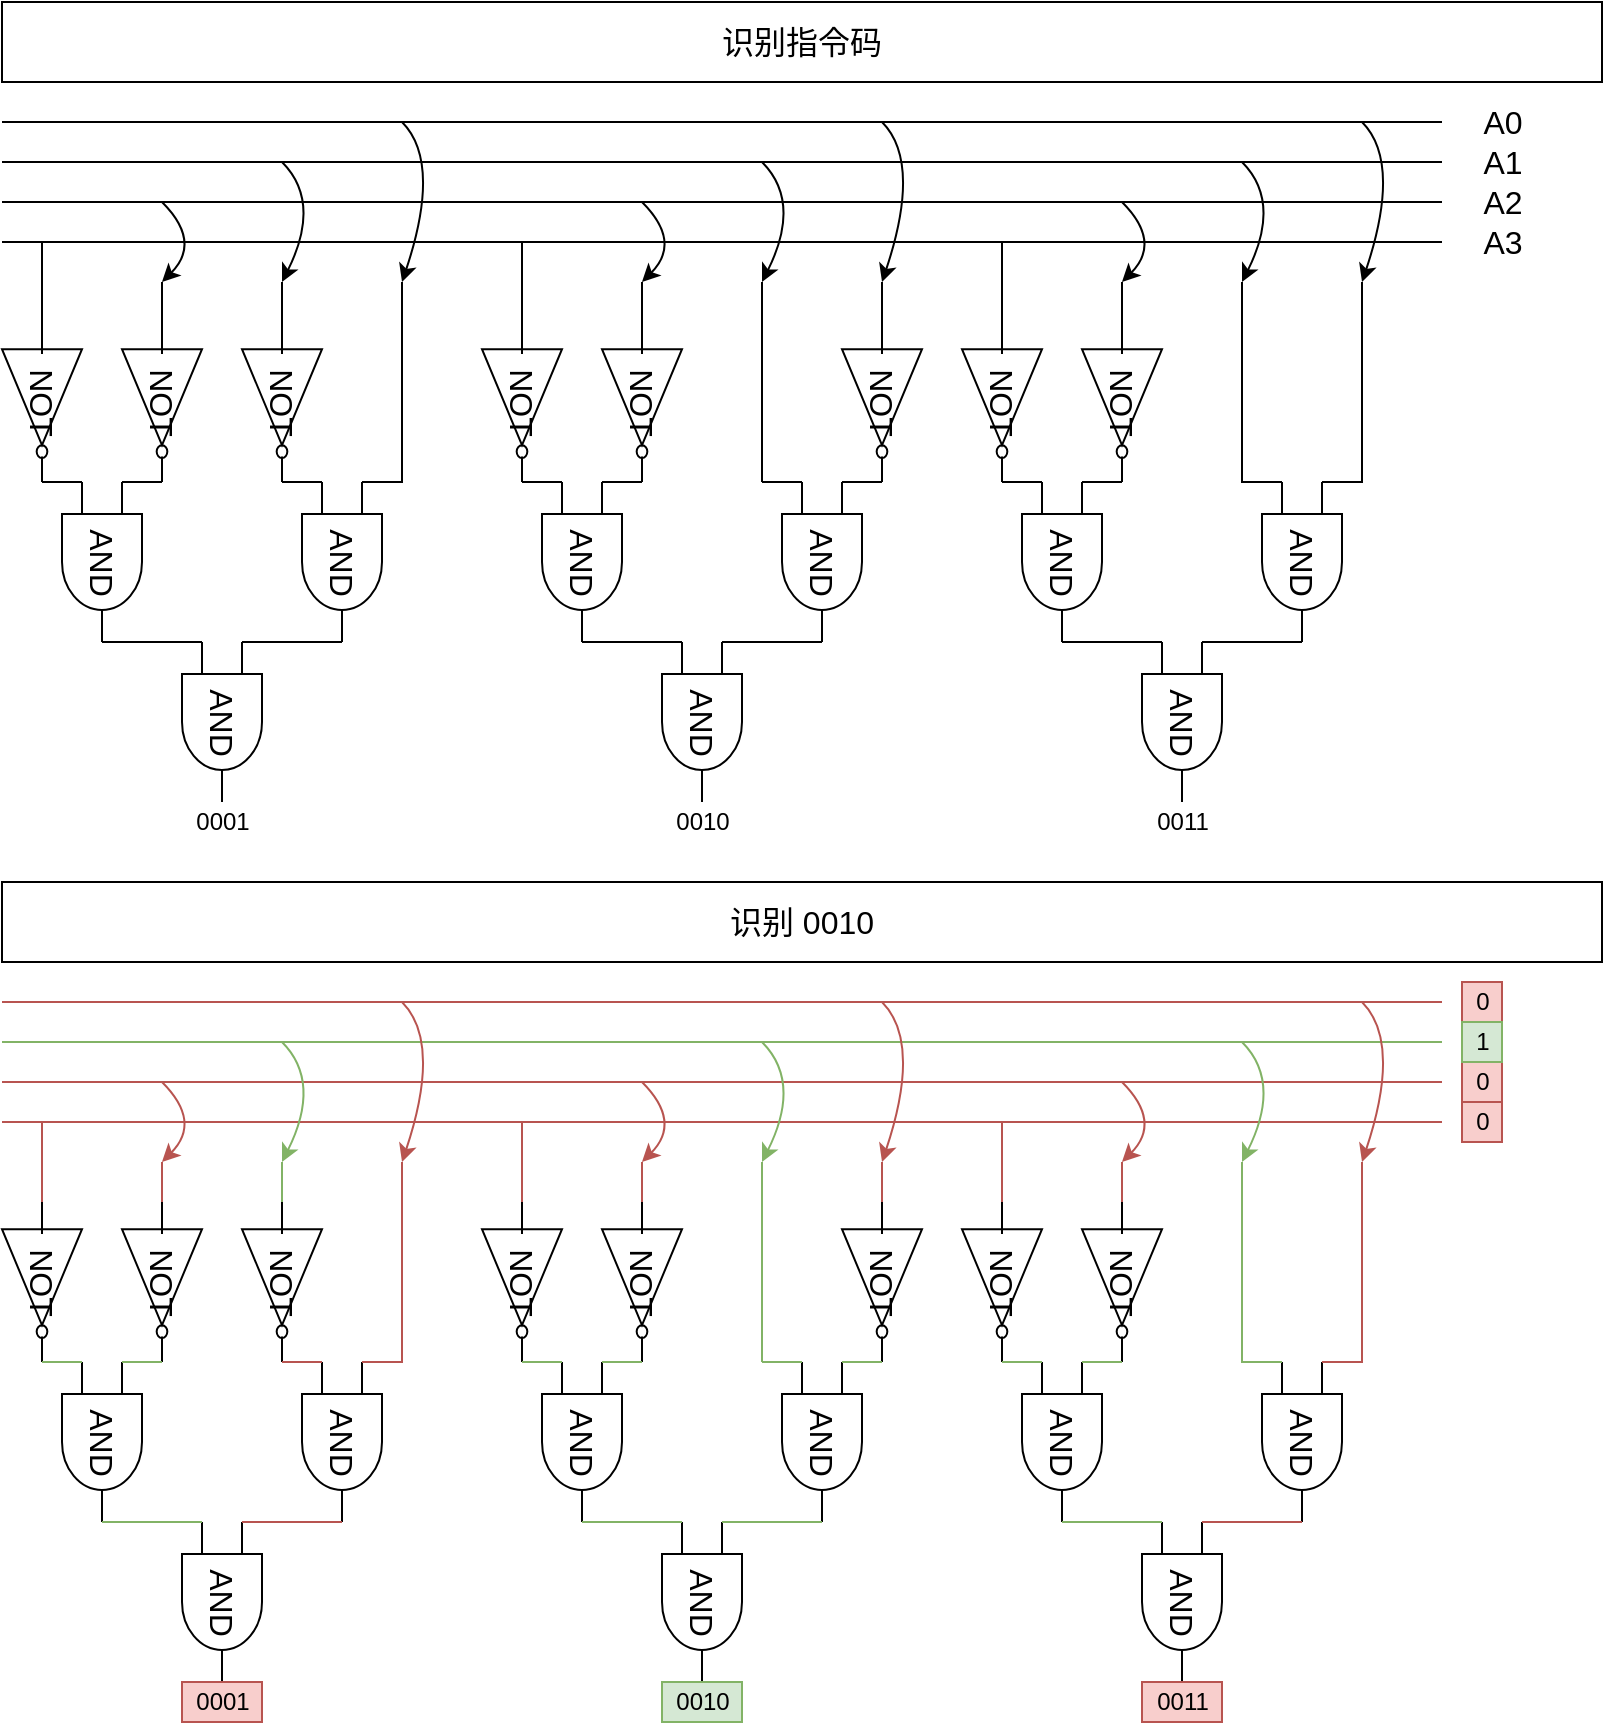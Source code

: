 <mxfile version="17.4.2" type="device"><diagram id="Oylct60OuAKczQ3MCjvH" name="第 1 页"><mxGraphModel dx="1088" dy="843" grid="1" gridSize="10" guides="0" tooltips="1" connect="1" arrows="0" fold="1" page="1" pageScale="1" pageWidth="827" pageHeight="1169" math="0" shadow="0"><root><mxCell id="0"/><mxCell id="1" parent="0"/><mxCell id="Bjwdq1uFMwNxyqImqjpS-1" value="识别指令码" style="rounded=0;whiteSpace=wrap;html=1;fontSize=16;fillColor=none;container=0;" parent="1" vertex="1"><mxGeometry x="40" y="40" width="800" height="40" as="geometry"/></mxCell><mxCell id="yXhciMyI2KBBMfwMNFE3-1" value="AND" style="verticalLabelPosition=middle;shadow=0;dashed=0;align=center;html=1;verticalAlign=middle;shape=mxgraph.electrical.logic_gates.logic_gate;operation=and;fontSize=16;strokeColor=#000000;fillColor=none;labelPosition=center;container=0;rotation=90;" parent="1" vertex="1"><mxGeometry x="50" y="300" width="80" height="40" as="geometry"/></mxCell><mxCell id="yXhciMyI2KBBMfwMNFE3-2" value="NOT" style="verticalLabelPosition=middle;shadow=0;dashed=0;align=center;html=1;verticalAlign=middle;shape=mxgraph.electrical.logic_gates.inverter_2;fontSize=16;strokeColor=#000000;fillColor=none;labelPosition=center;container=0;rotation=90;" parent="1" vertex="1"><mxGeometry x="80" y="220" width="80" height="40" as="geometry"/></mxCell><mxCell id="yXhciMyI2KBBMfwMNFE3-3" value="NOT" style="verticalLabelPosition=middle;shadow=0;dashed=0;align=center;html=1;verticalAlign=middle;shape=mxgraph.electrical.logic_gates.inverter_2;fontSize=16;strokeColor=#000000;fillColor=none;labelPosition=center;container=0;rotation=90;" parent="1" vertex="1"><mxGeometry x="20" y="220" width="80" height="40" as="geometry"/></mxCell><mxCell id="yXhciMyI2KBBMfwMNFE3-4" value="NOT" style="verticalLabelPosition=middle;shadow=0;dashed=0;align=center;html=1;verticalAlign=middle;shape=mxgraph.electrical.logic_gates.inverter_2;fontSize=16;strokeColor=#000000;fillColor=none;labelPosition=center;container=0;rotation=90;" parent="1" vertex="1"><mxGeometry x="140" y="220" width="80" height="40" as="geometry"/></mxCell><mxCell id="yXhciMyI2KBBMfwMNFE3-6" value="AND" style="verticalLabelPosition=middle;shadow=0;dashed=0;align=center;html=1;verticalAlign=middle;shape=mxgraph.electrical.logic_gates.logic_gate;operation=and;fontSize=16;strokeColor=#000000;fillColor=none;labelPosition=center;container=0;rotation=90;" parent="1" vertex="1"><mxGeometry x="170" y="300" width="80" height="40" as="geometry"/></mxCell><mxCell id="yXhciMyI2KBBMfwMNFE3-7" value="AND" style="verticalLabelPosition=middle;shadow=0;dashed=0;align=center;html=1;verticalAlign=middle;shape=mxgraph.electrical.logic_gates.logic_gate;operation=and;fontSize=16;strokeColor=#000000;fillColor=none;labelPosition=center;container=0;rotation=90;" parent="1" vertex="1"><mxGeometry x="110" y="380" width="80" height="40" as="geometry"/></mxCell><mxCell id="yXhciMyI2KBBMfwMNFE3-8" value="" style="endArrow=none;html=1;rounded=0;" parent="1" edge="1"><mxGeometry width="50" height="50" relative="1" as="geometry"><mxPoint x="40" y="160" as="sourcePoint"/><mxPoint x="760" y="160" as="targetPoint"/></mxGeometry></mxCell><mxCell id="yXhciMyI2KBBMfwMNFE3-9" value="" style="endArrow=none;html=1;rounded=0;" parent="1" edge="1"><mxGeometry width="50" height="50" relative="1" as="geometry"><mxPoint x="40" y="140" as="sourcePoint"/><mxPoint x="760" y="140" as="targetPoint"/></mxGeometry></mxCell><mxCell id="yXhciMyI2KBBMfwMNFE3-10" value="" style="endArrow=none;html=1;rounded=0;" parent="1" edge="1"><mxGeometry width="50" height="50" relative="1" as="geometry"><mxPoint x="40" y="120" as="sourcePoint"/><mxPoint x="760" y="120" as="targetPoint"/></mxGeometry></mxCell><mxCell id="yXhciMyI2KBBMfwMNFE3-11" value="" style="endArrow=none;html=1;rounded=0;" parent="1" edge="1"><mxGeometry width="50" height="50" relative="1" as="geometry"><mxPoint x="40" y="100" as="sourcePoint"/><mxPoint x="760" y="100" as="targetPoint"/></mxGeometry></mxCell><mxCell id="yXhciMyI2KBBMfwMNFE3-12" value="" style="curved=1;endArrow=classic;html=1;rounded=0;fontSize=16;strokeColor=#000000;" parent="1" edge="1"><mxGeometry width="50" height="50" relative="1" as="geometry"><mxPoint x="120" y="140" as="sourcePoint"/><mxPoint x="120" y="180" as="targetPoint"/><Array as="points"><mxPoint x="140" y="160"/></Array></mxGeometry></mxCell><mxCell id="yXhciMyI2KBBMfwMNFE3-13" value="" style="curved=1;endArrow=classic;html=1;rounded=0;fontSize=16;strokeColor=#000000;" parent="1" edge="1"><mxGeometry width="50" height="50" relative="1" as="geometry"><mxPoint x="240" y="100" as="sourcePoint"/><mxPoint x="240" y="180" as="targetPoint"/><Array as="points"><mxPoint x="260" y="120"/></Array></mxGeometry></mxCell><mxCell id="yXhciMyI2KBBMfwMNFE3-14" value="" style="curved=1;endArrow=classic;html=1;rounded=0;fontSize=16;strokeColor=#000000;" parent="1" edge="1"><mxGeometry width="50" height="50" relative="1" as="geometry"><mxPoint x="180" y="120" as="sourcePoint"/><mxPoint x="180" y="180" as="targetPoint"/><Array as="points"><mxPoint x="200" y="140"/></Array></mxGeometry></mxCell><mxCell id="yXhciMyI2KBBMfwMNFE3-15" value="" style="endArrow=none;html=1;rounded=0;exitX=0;exitY=0.5;exitDx=0;exitDy=0;exitPerimeter=0;" parent="1" source="yXhciMyI2KBBMfwMNFE3-3" edge="1"><mxGeometry width="50" height="50" relative="1" as="geometry"><mxPoint x="60" y="160" as="sourcePoint"/><mxPoint x="60" y="160" as="targetPoint"/></mxGeometry></mxCell><mxCell id="yXhciMyI2KBBMfwMNFE3-19" value="" style="endArrow=none;html=1;rounded=0;exitX=0;exitY=0.75;exitDx=0;exitDy=0;exitPerimeter=0;entryX=1;entryY=0.5;entryDx=0;entryDy=0;entryPerimeter=0;" parent="1" source="yXhciMyI2KBBMfwMNFE3-1" target="yXhciMyI2KBBMfwMNFE3-3" edge="1"><mxGeometry width="50" height="50" relative="1" as="geometry"><mxPoint x="150" y="210" as="sourcePoint"/><mxPoint x="150" y="170" as="targetPoint"/></mxGeometry></mxCell><mxCell id="yXhciMyI2KBBMfwMNFE3-20" value="" style="endArrow=none;html=1;rounded=0;exitX=0;exitY=0.25;exitDx=0;exitDy=0;exitPerimeter=0;entryX=1;entryY=0.5;entryDx=0;entryDy=0;entryPerimeter=0;" parent="1" source="yXhciMyI2KBBMfwMNFE3-1" target="yXhciMyI2KBBMfwMNFE3-2" edge="1"><mxGeometry width="50" height="50" relative="1" as="geometry"><mxPoint x="100" y="330" as="sourcePoint"/><mxPoint x="70" y="290" as="targetPoint"/></mxGeometry></mxCell><mxCell id="yXhciMyI2KBBMfwMNFE3-21" value="" style="endArrow=none;html=1;rounded=0;exitX=0;exitY=0.75;exitDx=0;exitDy=0;exitPerimeter=0;entryX=1;entryY=0.5;entryDx=0;entryDy=0;entryPerimeter=0;" parent="1" source="yXhciMyI2KBBMfwMNFE3-6" target="yXhciMyI2KBBMfwMNFE3-4" edge="1"><mxGeometry width="50" height="50" relative="1" as="geometry"><mxPoint x="120" y="330" as="sourcePoint"/><mxPoint x="150" y="290" as="targetPoint"/></mxGeometry></mxCell><mxCell id="yXhciMyI2KBBMfwMNFE3-22" value="" style="endArrow=none;html=1;rounded=0;exitX=0;exitY=0.25;exitDx=0;exitDy=0;exitPerimeter=0;" parent="1" source="yXhciMyI2KBBMfwMNFE3-6" edge="1"><mxGeometry width="50" height="50" relative="1" as="geometry"><mxPoint x="260" y="330" as="sourcePoint"/><mxPoint x="240" y="180" as="targetPoint"/><Array as="points"><mxPoint x="240" y="280"/></Array></mxGeometry></mxCell><mxCell id="yXhciMyI2KBBMfwMNFE3-23" value="" style="endArrow=none;html=1;rounded=0;exitX=0;exitY=0.25;exitDx=0;exitDy=0;exitPerimeter=0;entryX=1;entryY=0.5;entryDx=0;entryDy=0;entryPerimeter=0;" parent="1" source="yXhciMyI2KBBMfwMNFE3-7" target="yXhciMyI2KBBMfwMNFE3-6" edge="1"><mxGeometry width="50" height="50" relative="1" as="geometry"><mxPoint x="280" y="290" as="sourcePoint"/><mxPoint x="310" y="250" as="targetPoint"/></mxGeometry></mxCell><mxCell id="yXhciMyI2KBBMfwMNFE3-24" value="" style="endArrow=none;html=1;rounded=0;entryX=1;entryY=0.5;entryDx=0;entryDy=0;entryPerimeter=0;exitX=0;exitY=0.75;exitDx=0;exitDy=0;exitPerimeter=0;" parent="1" source="yXhciMyI2KBBMfwMNFE3-7" target="yXhciMyI2KBBMfwMNFE3-1" edge="1"><mxGeometry width="50" height="50" relative="1" as="geometry"><mxPoint x="170" y="400" as="sourcePoint"/><mxPoint x="270" y="370" as="targetPoint"/></mxGeometry></mxCell><mxCell id="yXhciMyI2KBBMfwMNFE3-25" value="" style="endArrow=none;html=1;rounded=0;exitX=0;exitY=0.5;exitDx=0;exitDy=0;exitPerimeter=0;" parent="1" source="yXhciMyI2KBBMfwMNFE3-2" edge="1"><mxGeometry width="50" height="50" relative="1" as="geometry"><mxPoint x="70" y="210" as="sourcePoint"/><mxPoint x="120" y="180" as="targetPoint"/></mxGeometry></mxCell><mxCell id="yXhciMyI2KBBMfwMNFE3-26" value="" style="endArrow=none;html=1;rounded=0;exitX=0;exitY=0.5;exitDx=0;exitDy=0;exitPerimeter=0;" parent="1" source="yXhciMyI2KBBMfwMNFE3-4" edge="1"><mxGeometry width="50" height="50" relative="1" as="geometry"><mxPoint x="150" y="210" as="sourcePoint"/><mxPoint x="180" y="180" as="targetPoint"/></mxGeometry></mxCell><mxCell id="yXhciMyI2KBBMfwMNFE3-41" value="AND" style="verticalLabelPosition=middle;shadow=0;dashed=0;align=center;html=1;verticalAlign=middle;shape=mxgraph.electrical.logic_gates.logic_gate;operation=and;fontSize=16;strokeColor=#000000;fillColor=none;labelPosition=center;container=0;rotation=90;" parent="1" vertex="1"><mxGeometry x="290" y="300" width="80" height="40" as="geometry"/></mxCell><mxCell id="yXhciMyI2KBBMfwMNFE3-42" value="NOT" style="verticalLabelPosition=middle;shadow=0;dashed=0;align=center;html=1;verticalAlign=middle;shape=mxgraph.electrical.logic_gates.inverter_2;fontSize=16;strokeColor=#000000;fillColor=none;labelPosition=center;container=0;rotation=90;" parent="1" vertex="1"><mxGeometry x="320" y="220" width="80" height="40" as="geometry"/></mxCell><mxCell id="yXhciMyI2KBBMfwMNFE3-43" value="NOT" style="verticalLabelPosition=middle;shadow=0;dashed=0;align=center;html=1;verticalAlign=middle;shape=mxgraph.electrical.logic_gates.inverter_2;fontSize=16;strokeColor=#000000;fillColor=none;labelPosition=center;container=0;rotation=90;" parent="1" vertex="1"><mxGeometry x="260" y="220" width="80" height="40" as="geometry"/></mxCell><mxCell id="yXhciMyI2KBBMfwMNFE3-45" value="NOT" style="verticalLabelPosition=middle;shadow=0;dashed=0;align=center;html=1;verticalAlign=middle;shape=mxgraph.electrical.logic_gates.inverter_2;fontSize=16;strokeColor=#000000;fillColor=none;labelPosition=center;container=0;rotation=90;" parent="1" vertex="1"><mxGeometry x="440" y="220" width="80" height="40" as="geometry"/></mxCell><mxCell id="yXhciMyI2KBBMfwMNFE3-46" value="AND" style="verticalLabelPosition=middle;shadow=0;dashed=0;align=center;html=1;verticalAlign=middle;shape=mxgraph.electrical.logic_gates.logic_gate;operation=and;fontSize=16;strokeColor=#000000;fillColor=none;labelPosition=center;container=0;rotation=90;" parent="1" vertex="1"><mxGeometry x="410" y="300" width="80" height="40" as="geometry"/></mxCell><mxCell id="yXhciMyI2KBBMfwMNFE3-47" value="AND" style="verticalLabelPosition=middle;shadow=0;dashed=0;align=center;html=1;verticalAlign=middle;shape=mxgraph.electrical.logic_gates.logic_gate;operation=and;fontSize=16;strokeColor=#000000;fillColor=none;labelPosition=center;container=0;rotation=90;" parent="1" vertex="1"><mxGeometry x="350" y="380" width="80" height="40" as="geometry"/></mxCell><mxCell id="yXhciMyI2KBBMfwMNFE3-48" value="" style="curved=1;endArrow=classic;html=1;rounded=0;fontSize=16;strokeColor=#000000;" parent="1" edge="1"><mxGeometry width="50" height="50" relative="1" as="geometry"><mxPoint x="360" y="140" as="sourcePoint"/><mxPoint x="360" y="180" as="targetPoint"/><Array as="points"><mxPoint x="380" y="160"/></Array></mxGeometry></mxCell><mxCell id="yXhciMyI2KBBMfwMNFE3-49" value="" style="curved=1;endArrow=classic;html=1;rounded=0;fontSize=16;strokeColor=#000000;" parent="1" edge="1"><mxGeometry width="50" height="50" relative="1" as="geometry"><mxPoint x="480" y="100" as="sourcePoint"/><mxPoint x="480" y="180" as="targetPoint"/><Array as="points"><mxPoint x="500" y="120"/></Array></mxGeometry></mxCell><mxCell id="yXhciMyI2KBBMfwMNFE3-50" value="" style="curved=1;endArrow=classic;html=1;rounded=0;fontSize=16;strokeColor=#000000;" parent="1" edge="1"><mxGeometry width="50" height="50" relative="1" as="geometry"><mxPoint x="420" y="120" as="sourcePoint"/><mxPoint x="420" y="180" as="targetPoint"/><Array as="points"><mxPoint x="440" y="140"/></Array></mxGeometry></mxCell><mxCell id="yXhciMyI2KBBMfwMNFE3-51" value="" style="endArrow=none;html=1;rounded=0;exitX=0;exitY=0.5;exitDx=0;exitDy=0;exitPerimeter=0;" parent="1" source="yXhciMyI2KBBMfwMNFE3-43" edge="1"><mxGeometry width="50" height="50" relative="1" as="geometry"><mxPoint x="300" y="160" as="sourcePoint"/><mxPoint x="300" y="160" as="targetPoint"/></mxGeometry></mxCell><mxCell id="yXhciMyI2KBBMfwMNFE3-52" value="" style="endArrow=none;html=1;rounded=0;exitX=0;exitY=0.75;exitDx=0;exitDy=0;exitPerimeter=0;entryX=1;entryY=0.5;entryDx=0;entryDy=0;entryPerimeter=0;" parent="1" source="yXhciMyI2KBBMfwMNFE3-41" target="yXhciMyI2KBBMfwMNFE3-43" edge="1"><mxGeometry width="50" height="50" relative="1" as="geometry"><mxPoint x="390" y="210" as="sourcePoint"/><mxPoint x="390" y="170" as="targetPoint"/></mxGeometry></mxCell><mxCell id="yXhciMyI2KBBMfwMNFE3-53" value="" style="endArrow=none;html=1;rounded=0;exitX=0;exitY=0.25;exitDx=0;exitDy=0;exitPerimeter=0;entryX=1;entryY=0.5;entryDx=0;entryDy=0;entryPerimeter=0;" parent="1" source="yXhciMyI2KBBMfwMNFE3-41" target="yXhciMyI2KBBMfwMNFE3-42" edge="1"><mxGeometry width="50" height="50" relative="1" as="geometry"><mxPoint x="340" y="330" as="sourcePoint"/><mxPoint x="310" y="290" as="targetPoint"/></mxGeometry></mxCell><mxCell id="yXhciMyI2KBBMfwMNFE3-54" value="" style="endArrow=none;html=1;rounded=0;exitX=0;exitY=0.75;exitDx=0;exitDy=0;exitPerimeter=0;entryX=1;entryY=0.5;entryDx=0;entryDy=0;entryPerimeter=0;" parent="1" source="yXhciMyI2KBBMfwMNFE3-46" edge="1"><mxGeometry width="50" height="50" relative="1" as="geometry"><mxPoint x="320" y="330" as="sourcePoint"/><mxPoint x="420" y="280" as="targetPoint"/></mxGeometry></mxCell><mxCell id="yXhciMyI2KBBMfwMNFE3-55" value="" style="endArrow=none;html=1;rounded=0;exitX=0;exitY=0.25;exitDx=0;exitDy=0;exitPerimeter=0;entryX=1;entryY=0.5;entryDx=0;entryDy=0;entryPerimeter=0;" parent="1" source="yXhciMyI2KBBMfwMNFE3-46" target="yXhciMyI2KBBMfwMNFE3-45" edge="1"><mxGeometry width="50" height="50" relative="1" as="geometry"><mxPoint x="460" y="330" as="sourcePoint"/><mxPoint x="430" y="290" as="targetPoint"/></mxGeometry></mxCell><mxCell id="yXhciMyI2KBBMfwMNFE3-56" value="" style="endArrow=none;html=1;rounded=0;exitX=0;exitY=0.25;exitDx=0;exitDy=0;exitPerimeter=0;entryX=1;entryY=0.5;entryDx=0;entryDy=0;entryPerimeter=0;" parent="1" source="yXhciMyI2KBBMfwMNFE3-47" target="yXhciMyI2KBBMfwMNFE3-46" edge="1"><mxGeometry width="50" height="50" relative="1" as="geometry"><mxPoint x="520" y="290" as="sourcePoint"/><mxPoint x="550" y="250" as="targetPoint"/></mxGeometry></mxCell><mxCell id="yXhciMyI2KBBMfwMNFE3-57" value="" style="endArrow=none;html=1;rounded=0;entryX=1;entryY=0.5;entryDx=0;entryDy=0;entryPerimeter=0;exitX=0;exitY=0.75;exitDx=0;exitDy=0;exitPerimeter=0;" parent="1" source="yXhciMyI2KBBMfwMNFE3-47" target="yXhciMyI2KBBMfwMNFE3-41" edge="1"><mxGeometry width="50" height="50" relative="1" as="geometry"><mxPoint x="410" y="400" as="sourcePoint"/><mxPoint x="510" y="370" as="targetPoint"/></mxGeometry></mxCell><mxCell id="yXhciMyI2KBBMfwMNFE3-58" value="" style="endArrow=none;html=1;rounded=0;exitX=0;exitY=0.5;exitDx=0;exitDy=0;exitPerimeter=0;" parent="1" source="yXhciMyI2KBBMfwMNFE3-42" edge="1"><mxGeometry width="50" height="50" relative="1" as="geometry"><mxPoint x="310" y="210" as="sourcePoint"/><mxPoint x="360" y="180" as="targetPoint"/></mxGeometry></mxCell><mxCell id="yXhciMyI2KBBMfwMNFE3-59" value="" style="endArrow=none;html=1;rounded=0;" parent="1" edge="1"><mxGeometry width="50" height="50" relative="1" as="geometry"><mxPoint x="420" y="280" as="sourcePoint"/><mxPoint x="420" y="180" as="targetPoint"/></mxGeometry></mxCell><mxCell id="yXhciMyI2KBBMfwMNFE3-60" value="" style="endArrow=none;html=1;rounded=0;exitX=0;exitY=0.5;exitDx=0;exitDy=0;exitPerimeter=0;" parent="1" source="yXhciMyI2KBBMfwMNFE3-45" edge="1"><mxGeometry width="50" height="50" relative="1" as="geometry"><mxPoint x="430" y="210" as="sourcePoint"/><mxPoint x="480" y="180" as="targetPoint"/></mxGeometry></mxCell><mxCell id="yXhciMyI2KBBMfwMNFE3-61" value="AND" style="verticalLabelPosition=middle;shadow=0;dashed=0;align=center;html=1;verticalAlign=middle;shape=mxgraph.electrical.logic_gates.logic_gate;operation=and;fontSize=16;strokeColor=#000000;fillColor=none;labelPosition=center;container=0;rotation=90;" parent="1" vertex="1"><mxGeometry x="530" y="300" width="80" height="40" as="geometry"/></mxCell><mxCell id="yXhciMyI2KBBMfwMNFE3-62" value="NOT" style="verticalLabelPosition=middle;shadow=0;dashed=0;align=center;html=1;verticalAlign=middle;shape=mxgraph.electrical.logic_gates.inverter_2;fontSize=16;strokeColor=#000000;fillColor=none;labelPosition=center;container=0;rotation=90;" parent="1" vertex="1"><mxGeometry x="560" y="220" width="80" height="40" as="geometry"/></mxCell><mxCell id="yXhciMyI2KBBMfwMNFE3-63" value="NOT" style="verticalLabelPosition=middle;shadow=0;dashed=0;align=center;html=1;verticalAlign=middle;shape=mxgraph.electrical.logic_gates.inverter_2;fontSize=16;strokeColor=#000000;fillColor=none;labelPosition=center;container=0;rotation=90;" parent="1" vertex="1"><mxGeometry x="500" y="220" width="80" height="40" as="geometry"/></mxCell><mxCell id="yXhciMyI2KBBMfwMNFE3-66" value="AND" style="verticalLabelPosition=middle;shadow=0;dashed=0;align=center;html=1;verticalAlign=middle;shape=mxgraph.electrical.logic_gates.logic_gate;operation=and;fontSize=16;strokeColor=#000000;fillColor=none;labelPosition=center;container=0;rotation=90;" parent="1" vertex="1"><mxGeometry x="650" y="300" width="80" height="40" as="geometry"/></mxCell><mxCell id="yXhciMyI2KBBMfwMNFE3-67" value="AND" style="verticalLabelPosition=middle;shadow=0;dashed=0;align=center;html=1;verticalAlign=middle;shape=mxgraph.electrical.logic_gates.logic_gate;operation=and;fontSize=16;strokeColor=#000000;fillColor=none;labelPosition=center;container=0;rotation=90;" parent="1" vertex="1"><mxGeometry x="590" y="380" width="80" height="40" as="geometry"/></mxCell><mxCell id="yXhciMyI2KBBMfwMNFE3-68" value="" style="curved=1;endArrow=classic;html=1;rounded=0;fontSize=16;strokeColor=#000000;" parent="1" edge="1"><mxGeometry width="50" height="50" relative="1" as="geometry"><mxPoint x="600" y="140" as="sourcePoint"/><mxPoint x="600" y="180" as="targetPoint"/><Array as="points"><mxPoint x="620" y="160"/></Array></mxGeometry></mxCell><mxCell id="yXhciMyI2KBBMfwMNFE3-69" value="" style="curved=1;endArrow=classic;html=1;rounded=0;fontSize=16;strokeColor=#000000;" parent="1" edge="1"><mxGeometry width="50" height="50" relative="1" as="geometry"><mxPoint x="720" y="100" as="sourcePoint"/><mxPoint x="720" y="180" as="targetPoint"/><Array as="points"><mxPoint x="740" y="120"/></Array></mxGeometry></mxCell><mxCell id="yXhciMyI2KBBMfwMNFE3-70" value="" style="curved=1;endArrow=classic;html=1;rounded=0;fontSize=16;strokeColor=#000000;" parent="1" edge="1"><mxGeometry width="50" height="50" relative="1" as="geometry"><mxPoint x="660" y="120" as="sourcePoint"/><mxPoint x="660" y="180" as="targetPoint"/><Array as="points"><mxPoint x="680" y="140"/></Array></mxGeometry></mxCell><mxCell id="yXhciMyI2KBBMfwMNFE3-71" value="" style="endArrow=none;html=1;rounded=0;exitX=0;exitY=0.5;exitDx=0;exitDy=0;exitPerimeter=0;" parent="1" source="yXhciMyI2KBBMfwMNFE3-63" edge="1"><mxGeometry width="50" height="50" relative="1" as="geometry"><mxPoint x="520" y="160" as="sourcePoint"/><mxPoint x="540" y="160" as="targetPoint"/></mxGeometry></mxCell><mxCell id="yXhciMyI2KBBMfwMNFE3-72" value="" style="endArrow=none;html=1;rounded=0;exitX=0;exitY=0.75;exitDx=0;exitDy=0;exitPerimeter=0;entryX=1;entryY=0.5;entryDx=0;entryDy=0;entryPerimeter=0;" parent="1" source="yXhciMyI2KBBMfwMNFE3-61" target="yXhciMyI2KBBMfwMNFE3-63" edge="1"><mxGeometry width="50" height="50" relative="1" as="geometry"><mxPoint x="610" y="210" as="sourcePoint"/><mxPoint x="610" y="170" as="targetPoint"/></mxGeometry></mxCell><mxCell id="yXhciMyI2KBBMfwMNFE3-73" value="" style="endArrow=none;html=1;rounded=0;exitX=0;exitY=0.25;exitDx=0;exitDy=0;exitPerimeter=0;entryX=1;entryY=0.5;entryDx=0;entryDy=0;entryPerimeter=0;" parent="1" source="yXhciMyI2KBBMfwMNFE3-61" target="yXhciMyI2KBBMfwMNFE3-62" edge="1"><mxGeometry width="50" height="50" relative="1" as="geometry"><mxPoint x="560" y="330" as="sourcePoint"/><mxPoint x="530" y="290" as="targetPoint"/></mxGeometry></mxCell><mxCell id="yXhciMyI2KBBMfwMNFE3-74" value="" style="endArrow=none;html=1;rounded=0;exitX=0;exitY=0.75;exitDx=0;exitDy=0;exitPerimeter=0;" parent="1" source="yXhciMyI2KBBMfwMNFE3-66" edge="1"><mxGeometry width="50" height="50" relative="1" as="geometry"><mxPoint x="540" y="330" as="sourcePoint"/><mxPoint x="660" y="180" as="targetPoint"/><Array as="points"><mxPoint x="660" y="280"/></Array></mxGeometry></mxCell><mxCell id="yXhciMyI2KBBMfwMNFE3-75" value="" style="endArrow=none;html=1;rounded=0;exitX=0;exitY=0.25;exitDx=0;exitDy=0;exitPerimeter=0;" parent="1" source="yXhciMyI2KBBMfwMNFE3-66" edge="1"><mxGeometry width="50" height="50" relative="1" as="geometry"><mxPoint x="680" y="330" as="sourcePoint"/><mxPoint x="720" y="180" as="targetPoint"/><Array as="points"><mxPoint x="720" y="280"/></Array></mxGeometry></mxCell><mxCell id="yXhciMyI2KBBMfwMNFE3-76" value="" style="endArrow=none;html=1;rounded=0;exitX=0;exitY=0.25;exitDx=0;exitDy=0;exitPerimeter=0;entryX=1;entryY=0.5;entryDx=0;entryDy=0;entryPerimeter=0;" parent="1" source="yXhciMyI2KBBMfwMNFE3-67" target="yXhciMyI2KBBMfwMNFE3-66" edge="1"><mxGeometry width="50" height="50" relative="1" as="geometry"><mxPoint x="740" y="290" as="sourcePoint"/><mxPoint x="770" y="250" as="targetPoint"/></mxGeometry></mxCell><mxCell id="yXhciMyI2KBBMfwMNFE3-77" value="" style="endArrow=none;html=1;rounded=0;entryX=1;entryY=0.5;entryDx=0;entryDy=0;entryPerimeter=0;exitX=0;exitY=0.75;exitDx=0;exitDy=0;exitPerimeter=0;" parent="1" source="yXhciMyI2KBBMfwMNFE3-67" target="yXhciMyI2KBBMfwMNFE3-61" edge="1"><mxGeometry width="50" height="50" relative="1" as="geometry"><mxPoint x="630" y="400" as="sourcePoint"/><mxPoint x="730" y="370" as="targetPoint"/></mxGeometry></mxCell><mxCell id="yXhciMyI2KBBMfwMNFE3-78" value="" style="endArrow=none;html=1;rounded=0;exitX=0;exitY=0.5;exitDx=0;exitDy=0;exitPerimeter=0;" parent="1" source="yXhciMyI2KBBMfwMNFE3-62" edge="1"><mxGeometry width="50" height="50" relative="1" as="geometry"><mxPoint x="530" y="210" as="sourcePoint"/><mxPoint x="600" y="180" as="targetPoint"/></mxGeometry></mxCell><mxCell id="yXhciMyI2KBBMfwMNFE3-81" value="识别 0010" style="rounded=0;whiteSpace=wrap;html=1;fontSize=16;fillColor=none;container=0;" parent="1" vertex="1"><mxGeometry x="40" y="480" width="800" height="40" as="geometry"/></mxCell><mxCell id="yXhciMyI2KBBMfwMNFE3-142" value="0" style="text;html=1;align=center;verticalAlign=middle;resizable=0;points=[];autosize=1;strokeColor=#b85450;fillColor=#f8cecc;" parent="1" vertex="1"><mxGeometry x="770" y="530" width="20" height="20" as="geometry"/></mxCell><mxCell id="yXhciMyI2KBBMfwMNFE3-143" value="0" style="text;html=1;align=center;verticalAlign=middle;resizable=0;points=[];autosize=1;strokeColor=#b85450;fillColor=#f8cecc;" parent="1" vertex="1"><mxGeometry x="770" y="570" width="20" height="20" as="geometry"/></mxCell><mxCell id="yXhciMyI2KBBMfwMNFE3-144" value="1" style="text;html=1;align=center;verticalAlign=middle;resizable=0;points=[];autosize=1;strokeColor=#82b366;fillColor=#d5e8d4;" parent="1" vertex="1"><mxGeometry x="770" y="550" width="20" height="20" as="geometry"/></mxCell><mxCell id="yXhciMyI2KBBMfwMNFE3-145" value="0" style="text;html=1;align=center;verticalAlign=middle;resizable=0;points=[];autosize=1;strokeColor=#b85450;fillColor=#f8cecc;" parent="1" vertex="1"><mxGeometry x="770" y="590" width="20" height="20" as="geometry"/></mxCell><mxCell id="RJuWQP_XhWAWYQHJoT2b-1" value="0001" style="text;html=1;align=center;verticalAlign=middle;resizable=0;points=[];autosize=1;" parent="1" vertex="1"><mxGeometry x="130" y="440" width="40" height="20" as="geometry"/></mxCell><mxCell id="RJuWQP_XhWAWYQHJoT2b-2" value="0010" style="text;html=1;align=center;verticalAlign=middle;resizable=0;points=[];autosize=1;" parent="1" vertex="1"><mxGeometry x="370" y="440" width="40" height="20" as="geometry"/></mxCell><mxCell id="RJuWQP_XhWAWYQHJoT2b-3" value="0011" style="text;html=1;align=center;verticalAlign=middle;resizable=0;points=[];autosize=1;" parent="1" vertex="1"><mxGeometry x="610" y="440" width="40" height="20" as="geometry"/></mxCell><mxCell id="RJuWQP_XhWAWYQHJoT2b-4" value="AND" style="verticalLabelPosition=middle;shadow=0;dashed=0;align=center;html=1;verticalAlign=middle;shape=mxgraph.electrical.logic_gates.logic_gate;operation=and;fontSize=16;strokeColor=#000000;fillColor=none;labelPosition=center;container=0;rotation=90;" parent="1" vertex="1"><mxGeometry x="50" y="740" width="80" height="40" as="geometry"/></mxCell><mxCell id="RJuWQP_XhWAWYQHJoT2b-5" value="NOT" style="verticalLabelPosition=middle;shadow=0;dashed=0;align=center;html=1;verticalAlign=middle;shape=mxgraph.electrical.logic_gates.inverter_2;fontSize=16;strokeColor=#000000;fillColor=none;labelPosition=center;container=0;rotation=90;" parent="1" vertex="1"><mxGeometry x="80" y="660" width="80" height="40" as="geometry"/></mxCell><mxCell id="RJuWQP_XhWAWYQHJoT2b-6" value="NOT" style="verticalLabelPosition=middle;shadow=0;dashed=0;align=center;html=1;verticalAlign=middle;shape=mxgraph.electrical.logic_gates.inverter_2;fontSize=16;strokeColor=#000000;fillColor=none;labelPosition=center;container=0;rotation=90;" parent="1" vertex="1"><mxGeometry x="20" y="660" width="80" height="40" as="geometry"/></mxCell><mxCell id="RJuWQP_XhWAWYQHJoT2b-7" value="NOT" style="verticalLabelPosition=middle;shadow=0;dashed=0;align=center;html=1;verticalAlign=middle;shape=mxgraph.electrical.logic_gates.inverter_2;fontSize=16;strokeColor=#000000;fillColor=none;labelPosition=center;container=0;rotation=90;" parent="1" vertex="1"><mxGeometry x="140" y="660" width="80" height="40" as="geometry"/></mxCell><mxCell id="RJuWQP_XhWAWYQHJoT2b-8" value="AND" style="verticalLabelPosition=middle;shadow=0;dashed=0;align=center;html=1;verticalAlign=middle;shape=mxgraph.electrical.logic_gates.logic_gate;operation=and;fontSize=16;strokeColor=#000000;fillColor=none;labelPosition=center;container=0;rotation=90;" parent="1" vertex="1"><mxGeometry x="170" y="740" width="80" height="40" as="geometry"/></mxCell><mxCell id="RJuWQP_XhWAWYQHJoT2b-9" value="AND" style="verticalLabelPosition=middle;shadow=0;dashed=0;align=center;html=1;verticalAlign=middle;shape=mxgraph.electrical.logic_gates.logic_gate;operation=and;fontSize=16;strokeColor=#000000;fillColor=none;labelPosition=center;container=0;rotation=90;" parent="1" vertex="1"><mxGeometry x="110" y="820" width="80" height="40" as="geometry"/></mxCell><mxCell id="RJuWQP_XhWAWYQHJoT2b-10" value="" style="endArrow=none;html=1;rounded=0;fillColor=#f8cecc;strokeColor=#b85450;" parent="1" edge="1"><mxGeometry width="50" height="50" relative="1" as="geometry"><mxPoint x="40" y="600" as="sourcePoint"/><mxPoint x="760" y="600" as="targetPoint"/></mxGeometry></mxCell><mxCell id="RJuWQP_XhWAWYQHJoT2b-11" value="" style="endArrow=none;html=1;rounded=0;fillColor=#f8cecc;strokeColor=#b85450;" parent="1" edge="1"><mxGeometry width="50" height="50" relative="1" as="geometry"><mxPoint x="40" y="580" as="sourcePoint"/><mxPoint x="760" y="580" as="targetPoint"/></mxGeometry></mxCell><mxCell id="RJuWQP_XhWAWYQHJoT2b-12" value="" style="endArrow=none;html=1;rounded=0;fillColor=#d5e8d4;strokeColor=#82b366;" parent="1" edge="1"><mxGeometry width="50" height="50" relative="1" as="geometry"><mxPoint x="40" y="560" as="sourcePoint"/><mxPoint x="760" y="560" as="targetPoint"/></mxGeometry></mxCell><mxCell id="RJuWQP_XhWAWYQHJoT2b-13" value="" style="endArrow=none;html=1;rounded=0;fillColor=#f8cecc;strokeColor=#b85450;" parent="1" edge="1"><mxGeometry width="50" height="50" relative="1" as="geometry"><mxPoint x="40" y="540" as="sourcePoint"/><mxPoint x="760" y="540" as="targetPoint"/></mxGeometry></mxCell><mxCell id="RJuWQP_XhWAWYQHJoT2b-14" value="" style="curved=1;endArrow=classic;html=1;rounded=0;fontSize=16;strokeColor=#b85450;fillColor=#f8cecc;" parent="1" edge="1"><mxGeometry width="50" height="50" relative="1" as="geometry"><mxPoint x="120" y="580" as="sourcePoint"/><mxPoint x="120" y="620" as="targetPoint"/><Array as="points"><mxPoint x="140" y="600"/></Array></mxGeometry></mxCell><mxCell id="RJuWQP_XhWAWYQHJoT2b-15" value="" style="curved=1;endArrow=classic;html=1;rounded=0;fontSize=16;strokeColor=#b85450;fillColor=#f8cecc;" parent="1" edge="1"><mxGeometry width="50" height="50" relative="1" as="geometry"><mxPoint x="240" y="540" as="sourcePoint"/><mxPoint x="240" y="620" as="targetPoint"/><Array as="points"><mxPoint x="260" y="560"/></Array></mxGeometry></mxCell><mxCell id="RJuWQP_XhWAWYQHJoT2b-16" value="" style="curved=1;endArrow=classic;html=1;rounded=0;fontSize=16;strokeColor=#82b366;fillColor=#d5e8d4;" parent="1" edge="1"><mxGeometry width="50" height="50" relative="1" as="geometry"><mxPoint x="180" y="560" as="sourcePoint"/><mxPoint x="180" y="620" as="targetPoint"/><Array as="points"><mxPoint x="200" y="580"/></Array></mxGeometry></mxCell><mxCell id="RJuWQP_XhWAWYQHJoT2b-17" value="" style="endArrow=none;html=1;rounded=0;exitX=0;exitY=0.5;exitDx=0;exitDy=0;exitPerimeter=0;fillColor=#f8cecc;strokeColor=#b85450;" parent="1" source="RJuWQP_XhWAWYQHJoT2b-6" edge="1"><mxGeometry width="50" height="50" relative="1" as="geometry"><mxPoint x="60" y="600" as="sourcePoint"/><mxPoint x="60" y="600" as="targetPoint"/></mxGeometry></mxCell><mxCell id="RJuWQP_XhWAWYQHJoT2b-18" value="" style="endArrow=none;html=1;rounded=0;exitX=0;exitY=0.75;exitDx=0;exitDy=0;exitPerimeter=0;entryX=1;entryY=0.5;entryDx=0;entryDy=0;entryPerimeter=0;fillColor=#d5e8d4;strokeColor=#82b366;" parent="1" source="RJuWQP_XhWAWYQHJoT2b-4" target="RJuWQP_XhWAWYQHJoT2b-6" edge="1"><mxGeometry width="50" height="50" relative="1" as="geometry"><mxPoint x="150" y="650" as="sourcePoint"/><mxPoint x="150" y="610" as="targetPoint"/></mxGeometry></mxCell><mxCell id="RJuWQP_XhWAWYQHJoT2b-19" value="" style="endArrow=none;html=1;rounded=0;exitX=0;exitY=0.25;exitDx=0;exitDy=0;exitPerimeter=0;entryX=1;entryY=0.5;entryDx=0;entryDy=0;entryPerimeter=0;fillColor=#d5e8d4;strokeColor=#82b366;" parent="1" source="RJuWQP_XhWAWYQHJoT2b-4" target="RJuWQP_XhWAWYQHJoT2b-5" edge="1"><mxGeometry width="50" height="50" relative="1" as="geometry"><mxPoint x="100" y="770" as="sourcePoint"/><mxPoint x="70" y="730" as="targetPoint"/></mxGeometry></mxCell><mxCell id="RJuWQP_XhWAWYQHJoT2b-20" value="" style="endArrow=none;html=1;rounded=0;exitX=0;exitY=0.75;exitDx=0;exitDy=0;exitPerimeter=0;entryX=1;entryY=0.5;entryDx=0;entryDy=0;entryPerimeter=0;fillColor=#f8cecc;strokeColor=#b85450;" parent="1" source="RJuWQP_XhWAWYQHJoT2b-8" target="RJuWQP_XhWAWYQHJoT2b-7" edge="1"><mxGeometry width="50" height="50" relative="1" as="geometry"><mxPoint x="120" y="770" as="sourcePoint"/><mxPoint x="150" y="730" as="targetPoint"/></mxGeometry></mxCell><mxCell id="RJuWQP_XhWAWYQHJoT2b-21" value="" style="endArrow=none;html=1;rounded=0;exitX=0;exitY=0.25;exitDx=0;exitDy=0;exitPerimeter=0;fillColor=#f8cecc;strokeColor=#b85450;" parent="1" source="RJuWQP_XhWAWYQHJoT2b-8" edge="1"><mxGeometry width="50" height="50" relative="1" as="geometry"><mxPoint x="260" y="770" as="sourcePoint"/><mxPoint x="240" y="620" as="targetPoint"/><Array as="points"><mxPoint x="240" y="720"/></Array></mxGeometry></mxCell><mxCell id="RJuWQP_XhWAWYQHJoT2b-22" value="" style="endArrow=none;html=1;rounded=0;exitX=0;exitY=0.25;exitDx=0;exitDy=0;exitPerimeter=0;entryX=1;entryY=0.5;entryDx=0;entryDy=0;entryPerimeter=0;fillColor=#f8cecc;strokeColor=#b85450;" parent="1" source="RJuWQP_XhWAWYQHJoT2b-9" target="RJuWQP_XhWAWYQHJoT2b-8" edge="1"><mxGeometry width="50" height="50" relative="1" as="geometry"><mxPoint x="280" y="730" as="sourcePoint"/><mxPoint x="310" y="690" as="targetPoint"/></mxGeometry></mxCell><mxCell id="RJuWQP_XhWAWYQHJoT2b-23" value="" style="endArrow=none;html=1;rounded=0;entryX=1;entryY=0.5;entryDx=0;entryDy=0;entryPerimeter=0;exitX=0;exitY=0.75;exitDx=0;exitDy=0;exitPerimeter=0;fillColor=#d5e8d4;strokeColor=#82b366;" parent="1" source="RJuWQP_XhWAWYQHJoT2b-9" target="RJuWQP_XhWAWYQHJoT2b-4" edge="1"><mxGeometry width="50" height="50" relative="1" as="geometry"><mxPoint x="170" y="840" as="sourcePoint"/><mxPoint x="270" y="810" as="targetPoint"/></mxGeometry></mxCell><mxCell id="RJuWQP_XhWAWYQHJoT2b-24" value="" style="endArrow=none;html=1;rounded=0;exitX=0;exitY=0.5;exitDx=0;exitDy=0;exitPerimeter=0;fillColor=#f8cecc;strokeColor=#b85450;" parent="1" source="RJuWQP_XhWAWYQHJoT2b-5" edge="1"><mxGeometry width="50" height="50" relative="1" as="geometry"><mxPoint x="70" y="650" as="sourcePoint"/><mxPoint x="120" y="620" as="targetPoint"/></mxGeometry></mxCell><mxCell id="RJuWQP_XhWAWYQHJoT2b-25" value="" style="endArrow=none;html=1;rounded=0;exitX=0;exitY=0.5;exitDx=0;exitDy=0;exitPerimeter=0;fillColor=#d5e8d4;strokeColor=#82b366;" parent="1" source="RJuWQP_XhWAWYQHJoT2b-7" edge="1"><mxGeometry width="50" height="50" relative="1" as="geometry"><mxPoint x="150" y="650" as="sourcePoint"/><mxPoint x="180" y="620" as="targetPoint"/></mxGeometry></mxCell><mxCell id="RJuWQP_XhWAWYQHJoT2b-26" value="AND" style="verticalLabelPosition=middle;shadow=0;dashed=0;align=center;html=1;verticalAlign=middle;shape=mxgraph.electrical.logic_gates.logic_gate;operation=and;fontSize=16;strokeColor=#000000;fillColor=none;labelPosition=center;container=0;rotation=90;" parent="1" vertex="1"><mxGeometry x="290" y="740" width="80" height="40" as="geometry"/></mxCell><mxCell id="RJuWQP_XhWAWYQHJoT2b-27" value="NOT" style="verticalLabelPosition=middle;shadow=0;dashed=0;align=center;html=1;verticalAlign=middle;shape=mxgraph.electrical.logic_gates.inverter_2;fontSize=16;strokeColor=#000000;fillColor=none;labelPosition=center;container=0;rotation=90;" parent="1" vertex="1"><mxGeometry x="320" y="660" width="80" height="40" as="geometry"/></mxCell><mxCell id="RJuWQP_XhWAWYQHJoT2b-28" value="NOT" style="verticalLabelPosition=middle;shadow=0;dashed=0;align=center;html=1;verticalAlign=middle;shape=mxgraph.electrical.logic_gates.inverter_2;fontSize=16;strokeColor=#000000;fillColor=none;labelPosition=center;container=0;rotation=90;" parent="1" vertex="1"><mxGeometry x="260" y="660" width="80" height="40" as="geometry"/></mxCell><mxCell id="RJuWQP_XhWAWYQHJoT2b-29" value="NOT" style="verticalLabelPosition=middle;shadow=0;dashed=0;align=center;html=1;verticalAlign=middle;shape=mxgraph.electrical.logic_gates.inverter_2;fontSize=16;strokeColor=#000000;fillColor=none;labelPosition=center;container=0;rotation=90;" parent="1" vertex="1"><mxGeometry x="440" y="660" width="80" height="40" as="geometry"/></mxCell><mxCell id="RJuWQP_XhWAWYQHJoT2b-30" value="AND" style="verticalLabelPosition=middle;shadow=0;dashed=0;align=center;html=1;verticalAlign=middle;shape=mxgraph.electrical.logic_gates.logic_gate;operation=and;fontSize=16;strokeColor=#000000;fillColor=none;labelPosition=center;container=0;rotation=90;" parent="1" vertex="1"><mxGeometry x="410" y="740" width="80" height="40" as="geometry"/></mxCell><mxCell id="RJuWQP_XhWAWYQHJoT2b-31" value="AND" style="verticalLabelPosition=middle;shadow=0;dashed=0;align=center;html=1;verticalAlign=middle;shape=mxgraph.electrical.logic_gates.logic_gate;operation=and;fontSize=16;strokeColor=#000000;fillColor=none;labelPosition=center;container=0;rotation=90;" parent="1" vertex="1"><mxGeometry x="350" y="820" width="80" height="40" as="geometry"/></mxCell><mxCell id="RJuWQP_XhWAWYQHJoT2b-32" value="" style="curved=1;endArrow=classic;html=1;rounded=0;fontSize=16;strokeColor=#b85450;fillColor=#f8cecc;" parent="1" edge="1"><mxGeometry width="50" height="50" relative="1" as="geometry"><mxPoint x="360" y="580" as="sourcePoint"/><mxPoint x="360" y="620" as="targetPoint"/><Array as="points"><mxPoint x="380" y="600"/></Array></mxGeometry></mxCell><mxCell id="RJuWQP_XhWAWYQHJoT2b-33" value="" style="curved=1;endArrow=classic;html=1;rounded=0;fontSize=16;strokeColor=#b85450;fillColor=#f8cecc;" parent="1" edge="1"><mxGeometry width="50" height="50" relative="1" as="geometry"><mxPoint x="480" y="540" as="sourcePoint"/><mxPoint x="480" y="620" as="targetPoint"/><Array as="points"><mxPoint x="500" y="560"/></Array></mxGeometry></mxCell><mxCell id="RJuWQP_XhWAWYQHJoT2b-34" value="" style="curved=1;endArrow=classic;html=1;rounded=0;fontSize=16;strokeColor=#82b366;fillColor=#d5e8d4;" parent="1" edge="1"><mxGeometry width="50" height="50" relative="1" as="geometry"><mxPoint x="420" y="560" as="sourcePoint"/><mxPoint x="420" y="620" as="targetPoint"/><Array as="points"><mxPoint x="440" y="580"/></Array></mxGeometry></mxCell><mxCell id="RJuWQP_XhWAWYQHJoT2b-35" value="" style="endArrow=none;html=1;rounded=0;exitX=0;exitY=0.5;exitDx=0;exitDy=0;exitPerimeter=0;fillColor=#f8cecc;strokeColor=#b85450;" parent="1" source="RJuWQP_XhWAWYQHJoT2b-28" edge="1"><mxGeometry width="50" height="50" relative="1" as="geometry"><mxPoint x="300" y="600" as="sourcePoint"/><mxPoint x="300" y="600" as="targetPoint"/></mxGeometry></mxCell><mxCell id="RJuWQP_XhWAWYQHJoT2b-36" value="" style="endArrow=none;html=1;rounded=0;exitX=0;exitY=0.75;exitDx=0;exitDy=0;exitPerimeter=0;entryX=1;entryY=0.5;entryDx=0;entryDy=0;entryPerimeter=0;fillColor=#d5e8d4;strokeColor=#82b366;" parent="1" source="RJuWQP_XhWAWYQHJoT2b-26" target="RJuWQP_XhWAWYQHJoT2b-28" edge="1"><mxGeometry width="50" height="50" relative="1" as="geometry"><mxPoint x="390" y="650" as="sourcePoint"/><mxPoint x="390" y="610" as="targetPoint"/></mxGeometry></mxCell><mxCell id="RJuWQP_XhWAWYQHJoT2b-37" value="" style="endArrow=none;html=1;rounded=0;exitX=0;exitY=0.25;exitDx=0;exitDy=0;exitPerimeter=0;entryX=1;entryY=0.5;entryDx=0;entryDy=0;entryPerimeter=0;fillColor=#d5e8d4;strokeColor=#82b366;" parent="1" source="RJuWQP_XhWAWYQHJoT2b-26" target="RJuWQP_XhWAWYQHJoT2b-27" edge="1"><mxGeometry width="50" height="50" relative="1" as="geometry"><mxPoint x="340" y="770" as="sourcePoint"/><mxPoint x="310" y="730" as="targetPoint"/></mxGeometry></mxCell><mxCell id="RJuWQP_XhWAWYQHJoT2b-38" value="" style="endArrow=none;html=1;rounded=0;exitX=0;exitY=0.75;exitDx=0;exitDy=0;exitPerimeter=0;entryX=1;entryY=0.5;entryDx=0;entryDy=0;entryPerimeter=0;fillColor=#d5e8d4;strokeColor=#82b366;" parent="1" source="RJuWQP_XhWAWYQHJoT2b-30" edge="1"><mxGeometry width="50" height="50" relative="1" as="geometry"><mxPoint x="320" y="770" as="sourcePoint"/><mxPoint x="420" y="720" as="targetPoint"/></mxGeometry></mxCell><mxCell id="RJuWQP_XhWAWYQHJoT2b-39" value="" style="endArrow=none;html=1;rounded=0;exitX=0;exitY=0.25;exitDx=0;exitDy=0;exitPerimeter=0;entryX=1;entryY=0.5;entryDx=0;entryDy=0;entryPerimeter=0;fillColor=#d5e8d4;strokeColor=#82b366;" parent="1" source="RJuWQP_XhWAWYQHJoT2b-30" target="RJuWQP_XhWAWYQHJoT2b-29" edge="1"><mxGeometry width="50" height="50" relative="1" as="geometry"><mxPoint x="460" y="770" as="sourcePoint"/><mxPoint x="430" y="730" as="targetPoint"/></mxGeometry></mxCell><mxCell id="RJuWQP_XhWAWYQHJoT2b-40" value="" style="endArrow=none;html=1;rounded=0;exitX=0;exitY=0.25;exitDx=0;exitDy=0;exitPerimeter=0;entryX=1;entryY=0.5;entryDx=0;entryDy=0;entryPerimeter=0;fillColor=#d5e8d4;strokeColor=#82b366;" parent="1" source="RJuWQP_XhWAWYQHJoT2b-31" target="RJuWQP_XhWAWYQHJoT2b-30" edge="1"><mxGeometry width="50" height="50" relative="1" as="geometry"><mxPoint x="520" y="730" as="sourcePoint"/><mxPoint x="550" y="690" as="targetPoint"/></mxGeometry></mxCell><mxCell id="RJuWQP_XhWAWYQHJoT2b-41" value="" style="endArrow=none;html=1;rounded=0;entryX=1;entryY=0.5;entryDx=0;entryDy=0;entryPerimeter=0;exitX=0;exitY=0.75;exitDx=0;exitDy=0;exitPerimeter=0;fillColor=#d5e8d4;strokeColor=#82b366;" parent="1" source="RJuWQP_XhWAWYQHJoT2b-31" target="RJuWQP_XhWAWYQHJoT2b-26" edge="1"><mxGeometry width="50" height="50" relative="1" as="geometry"><mxPoint x="410" y="840" as="sourcePoint"/><mxPoint x="510" y="810" as="targetPoint"/></mxGeometry></mxCell><mxCell id="RJuWQP_XhWAWYQHJoT2b-42" value="" style="endArrow=none;html=1;rounded=0;exitX=0;exitY=0.5;exitDx=0;exitDy=0;exitPerimeter=0;fillColor=#f8cecc;strokeColor=#b85450;" parent="1" source="RJuWQP_XhWAWYQHJoT2b-27" edge="1"><mxGeometry width="50" height="50" relative="1" as="geometry"><mxPoint x="310" y="650" as="sourcePoint"/><mxPoint x="360" y="620" as="targetPoint"/></mxGeometry></mxCell><mxCell id="RJuWQP_XhWAWYQHJoT2b-43" value="" style="endArrow=none;html=1;rounded=0;fillColor=#d5e8d4;strokeColor=#82b366;" parent="1" edge="1"><mxGeometry width="50" height="50" relative="1" as="geometry"><mxPoint x="420" y="720" as="sourcePoint"/><mxPoint x="420" y="620" as="targetPoint"/></mxGeometry></mxCell><mxCell id="RJuWQP_XhWAWYQHJoT2b-44" value="" style="endArrow=none;html=1;rounded=0;exitX=0;exitY=0.5;exitDx=0;exitDy=0;exitPerimeter=0;fillColor=#f8cecc;strokeColor=#b85450;" parent="1" source="RJuWQP_XhWAWYQHJoT2b-29" edge="1"><mxGeometry width="50" height="50" relative="1" as="geometry"><mxPoint x="430" y="650" as="sourcePoint"/><mxPoint x="480" y="620" as="targetPoint"/></mxGeometry></mxCell><mxCell id="RJuWQP_XhWAWYQHJoT2b-45" value="AND" style="verticalLabelPosition=middle;shadow=0;dashed=0;align=center;html=1;verticalAlign=middle;shape=mxgraph.electrical.logic_gates.logic_gate;operation=and;fontSize=16;strokeColor=#000000;fillColor=none;labelPosition=center;container=0;rotation=90;" parent="1" vertex="1"><mxGeometry x="530" y="740" width="80" height="40" as="geometry"/></mxCell><mxCell id="RJuWQP_XhWAWYQHJoT2b-46" value="NOT" style="verticalLabelPosition=middle;shadow=0;dashed=0;align=center;html=1;verticalAlign=middle;shape=mxgraph.electrical.logic_gates.inverter_2;fontSize=16;strokeColor=#000000;fillColor=none;labelPosition=center;container=0;rotation=90;" parent="1" vertex="1"><mxGeometry x="560" y="660" width="80" height="40" as="geometry"/></mxCell><mxCell id="RJuWQP_XhWAWYQHJoT2b-47" value="NOT" style="verticalLabelPosition=middle;shadow=0;dashed=0;align=center;html=1;verticalAlign=middle;shape=mxgraph.electrical.logic_gates.inverter_2;fontSize=16;strokeColor=#000000;fillColor=none;labelPosition=center;container=0;rotation=90;" parent="1" vertex="1"><mxGeometry x="500" y="660" width="80" height="40" as="geometry"/></mxCell><mxCell id="RJuWQP_XhWAWYQHJoT2b-48" value="AND" style="verticalLabelPosition=middle;shadow=0;dashed=0;align=center;html=1;verticalAlign=middle;shape=mxgraph.electrical.logic_gates.logic_gate;operation=and;fontSize=16;strokeColor=#000000;fillColor=none;labelPosition=center;container=0;rotation=90;" parent="1" vertex="1"><mxGeometry x="650" y="740" width="80" height="40" as="geometry"/></mxCell><mxCell id="RJuWQP_XhWAWYQHJoT2b-49" value="AND" style="verticalLabelPosition=middle;shadow=0;dashed=0;align=center;html=1;verticalAlign=middle;shape=mxgraph.electrical.logic_gates.logic_gate;operation=and;fontSize=16;strokeColor=#000000;fillColor=none;labelPosition=center;container=0;rotation=90;" parent="1" vertex="1"><mxGeometry x="590" y="820" width="80" height="40" as="geometry"/></mxCell><mxCell id="RJuWQP_XhWAWYQHJoT2b-50" value="" style="curved=1;endArrow=classic;html=1;rounded=0;fontSize=16;strokeColor=#b85450;fillColor=#f8cecc;" parent="1" edge="1"><mxGeometry width="50" height="50" relative="1" as="geometry"><mxPoint x="600" y="580" as="sourcePoint"/><mxPoint x="600" y="620" as="targetPoint"/><Array as="points"><mxPoint x="620" y="600"/></Array></mxGeometry></mxCell><mxCell id="RJuWQP_XhWAWYQHJoT2b-51" value="" style="curved=1;endArrow=classic;html=1;rounded=0;fontSize=16;strokeColor=#b85450;fillColor=#f8cecc;" parent="1" edge="1"><mxGeometry width="50" height="50" relative="1" as="geometry"><mxPoint x="720" y="540" as="sourcePoint"/><mxPoint x="720" y="620" as="targetPoint"/><Array as="points"><mxPoint x="740" y="560"/></Array></mxGeometry></mxCell><mxCell id="RJuWQP_XhWAWYQHJoT2b-52" value="" style="curved=1;endArrow=classic;html=1;rounded=0;fontSize=16;strokeColor=#82b366;fillColor=#d5e8d4;" parent="1" edge="1"><mxGeometry width="50" height="50" relative="1" as="geometry"><mxPoint x="660" y="560" as="sourcePoint"/><mxPoint x="660" y="620" as="targetPoint"/><Array as="points"><mxPoint x="680" y="580"/></Array></mxGeometry></mxCell><mxCell id="RJuWQP_XhWAWYQHJoT2b-53" value="" style="endArrow=none;html=1;rounded=0;exitX=0;exitY=0.5;exitDx=0;exitDy=0;exitPerimeter=0;fillColor=#f8cecc;strokeColor=#b85450;" parent="1" source="RJuWQP_XhWAWYQHJoT2b-47" edge="1"><mxGeometry width="50" height="50" relative="1" as="geometry"><mxPoint x="520" y="600" as="sourcePoint"/><mxPoint x="540" y="600" as="targetPoint"/></mxGeometry></mxCell><mxCell id="RJuWQP_XhWAWYQHJoT2b-54" value="" style="endArrow=none;html=1;rounded=0;exitX=0;exitY=0.75;exitDx=0;exitDy=0;exitPerimeter=0;entryX=1;entryY=0.5;entryDx=0;entryDy=0;entryPerimeter=0;fillColor=#d5e8d4;strokeColor=#82b366;" parent="1" source="RJuWQP_XhWAWYQHJoT2b-45" target="RJuWQP_XhWAWYQHJoT2b-47" edge="1"><mxGeometry width="50" height="50" relative="1" as="geometry"><mxPoint x="610" y="650" as="sourcePoint"/><mxPoint x="610" y="610" as="targetPoint"/></mxGeometry></mxCell><mxCell id="RJuWQP_XhWAWYQHJoT2b-55" value="" style="endArrow=none;html=1;rounded=0;exitX=0;exitY=0.25;exitDx=0;exitDy=0;exitPerimeter=0;entryX=1;entryY=0.5;entryDx=0;entryDy=0;entryPerimeter=0;fillColor=#d5e8d4;strokeColor=#82b366;" parent="1" source="RJuWQP_XhWAWYQHJoT2b-45" target="RJuWQP_XhWAWYQHJoT2b-46" edge="1"><mxGeometry width="50" height="50" relative="1" as="geometry"><mxPoint x="560" y="770" as="sourcePoint"/><mxPoint x="530" y="730" as="targetPoint"/></mxGeometry></mxCell><mxCell id="RJuWQP_XhWAWYQHJoT2b-56" value="" style="endArrow=none;html=1;rounded=0;exitX=0;exitY=0.75;exitDx=0;exitDy=0;exitPerimeter=0;fillColor=#d5e8d4;strokeColor=#82b366;" parent="1" source="RJuWQP_XhWAWYQHJoT2b-48" edge="1"><mxGeometry width="50" height="50" relative="1" as="geometry"><mxPoint x="540" y="770" as="sourcePoint"/><mxPoint x="660" y="620" as="targetPoint"/><Array as="points"><mxPoint x="660" y="720"/></Array></mxGeometry></mxCell><mxCell id="RJuWQP_XhWAWYQHJoT2b-57" value="" style="endArrow=none;html=1;rounded=0;exitX=0;exitY=0.25;exitDx=0;exitDy=0;exitPerimeter=0;fillColor=#f8cecc;strokeColor=#b85450;" parent="1" source="RJuWQP_XhWAWYQHJoT2b-48" edge="1"><mxGeometry width="50" height="50" relative="1" as="geometry"><mxPoint x="680" y="770" as="sourcePoint"/><mxPoint x="720" y="620" as="targetPoint"/><Array as="points"><mxPoint x="720" y="720"/></Array></mxGeometry></mxCell><mxCell id="RJuWQP_XhWAWYQHJoT2b-58" value="" style="endArrow=none;html=1;rounded=0;exitX=0;exitY=0.25;exitDx=0;exitDy=0;exitPerimeter=0;entryX=1;entryY=0.5;entryDx=0;entryDy=0;entryPerimeter=0;fillColor=#f8cecc;strokeColor=#b85450;" parent="1" source="RJuWQP_XhWAWYQHJoT2b-49" target="RJuWQP_XhWAWYQHJoT2b-48" edge="1"><mxGeometry width="50" height="50" relative="1" as="geometry"><mxPoint x="740" y="730" as="sourcePoint"/><mxPoint x="770" y="690" as="targetPoint"/></mxGeometry></mxCell><mxCell id="RJuWQP_XhWAWYQHJoT2b-59" value="" style="endArrow=none;html=1;rounded=0;entryX=1;entryY=0.5;entryDx=0;entryDy=0;entryPerimeter=0;exitX=0;exitY=0.75;exitDx=0;exitDy=0;exitPerimeter=0;fillColor=#d5e8d4;strokeColor=#82b366;" parent="1" source="RJuWQP_XhWAWYQHJoT2b-49" target="RJuWQP_XhWAWYQHJoT2b-45" edge="1"><mxGeometry width="50" height="50" relative="1" as="geometry"><mxPoint x="630" y="840" as="sourcePoint"/><mxPoint x="730" y="810" as="targetPoint"/></mxGeometry></mxCell><mxCell id="RJuWQP_XhWAWYQHJoT2b-60" value="" style="endArrow=none;html=1;rounded=0;exitX=0;exitY=0.5;exitDx=0;exitDy=0;exitPerimeter=0;fillColor=#f8cecc;strokeColor=#b85450;" parent="1" source="RJuWQP_XhWAWYQHJoT2b-46" edge="1"><mxGeometry width="50" height="50" relative="1" as="geometry"><mxPoint x="530" y="650" as="sourcePoint"/><mxPoint x="600" y="620" as="targetPoint"/></mxGeometry></mxCell><mxCell id="RJuWQP_XhWAWYQHJoT2b-61" value="0001" style="text;html=1;align=center;verticalAlign=middle;resizable=0;points=[];autosize=1;fillColor=#f8cecc;strokeColor=#b85450;" parent="1" vertex="1"><mxGeometry x="130" y="880" width="40" height="20" as="geometry"/></mxCell><mxCell id="RJuWQP_XhWAWYQHJoT2b-62" value="0010" style="text;html=1;align=center;verticalAlign=middle;resizable=0;points=[];autosize=1;fillColor=#d5e8d4;strokeColor=#82b366;" parent="1" vertex="1"><mxGeometry x="370" y="880" width="40" height="20" as="geometry"/></mxCell><mxCell id="RJuWQP_XhWAWYQHJoT2b-63" value="0011" style="text;html=1;align=center;verticalAlign=middle;resizable=0;points=[];autosize=1;fillColor=#f8cecc;strokeColor=#b85450;" parent="1" vertex="1"><mxGeometry x="610" y="880" width="40" height="20" as="geometry"/></mxCell><mxCell id="RJuWQP_XhWAWYQHJoT2b-70" value="A0" style="text;html=1;align=center;verticalAlign=middle;resizable=0;points=[];autosize=1;strokeColor=none;fillColor=none;fontSize=16;" parent="1" vertex="1"><mxGeometry x="770" y="90" width="40" height="20" as="geometry"/></mxCell><mxCell id="RJuWQP_XhWAWYQHJoT2b-71" value="A1" style="text;html=1;align=center;verticalAlign=middle;resizable=0;points=[];autosize=1;strokeColor=none;fillColor=none;fontSize=16;" parent="1" vertex="1"><mxGeometry x="770" y="110" width="40" height="20" as="geometry"/></mxCell><mxCell id="RJuWQP_XhWAWYQHJoT2b-72" value="A2" style="text;html=1;align=center;verticalAlign=middle;resizable=0;points=[];autosize=1;strokeColor=none;fillColor=none;fontSize=16;" parent="1" vertex="1"><mxGeometry x="770" y="130" width="40" height="20" as="geometry"/></mxCell><mxCell id="RJuWQP_XhWAWYQHJoT2b-73" value="A3" style="text;html=1;align=center;verticalAlign=middle;resizable=0;points=[];autosize=1;strokeColor=none;fillColor=none;fontSize=16;" parent="1" vertex="1"><mxGeometry x="770" y="150" width="40" height="20" as="geometry"/></mxCell></root></mxGraphModel></diagram></mxfile>